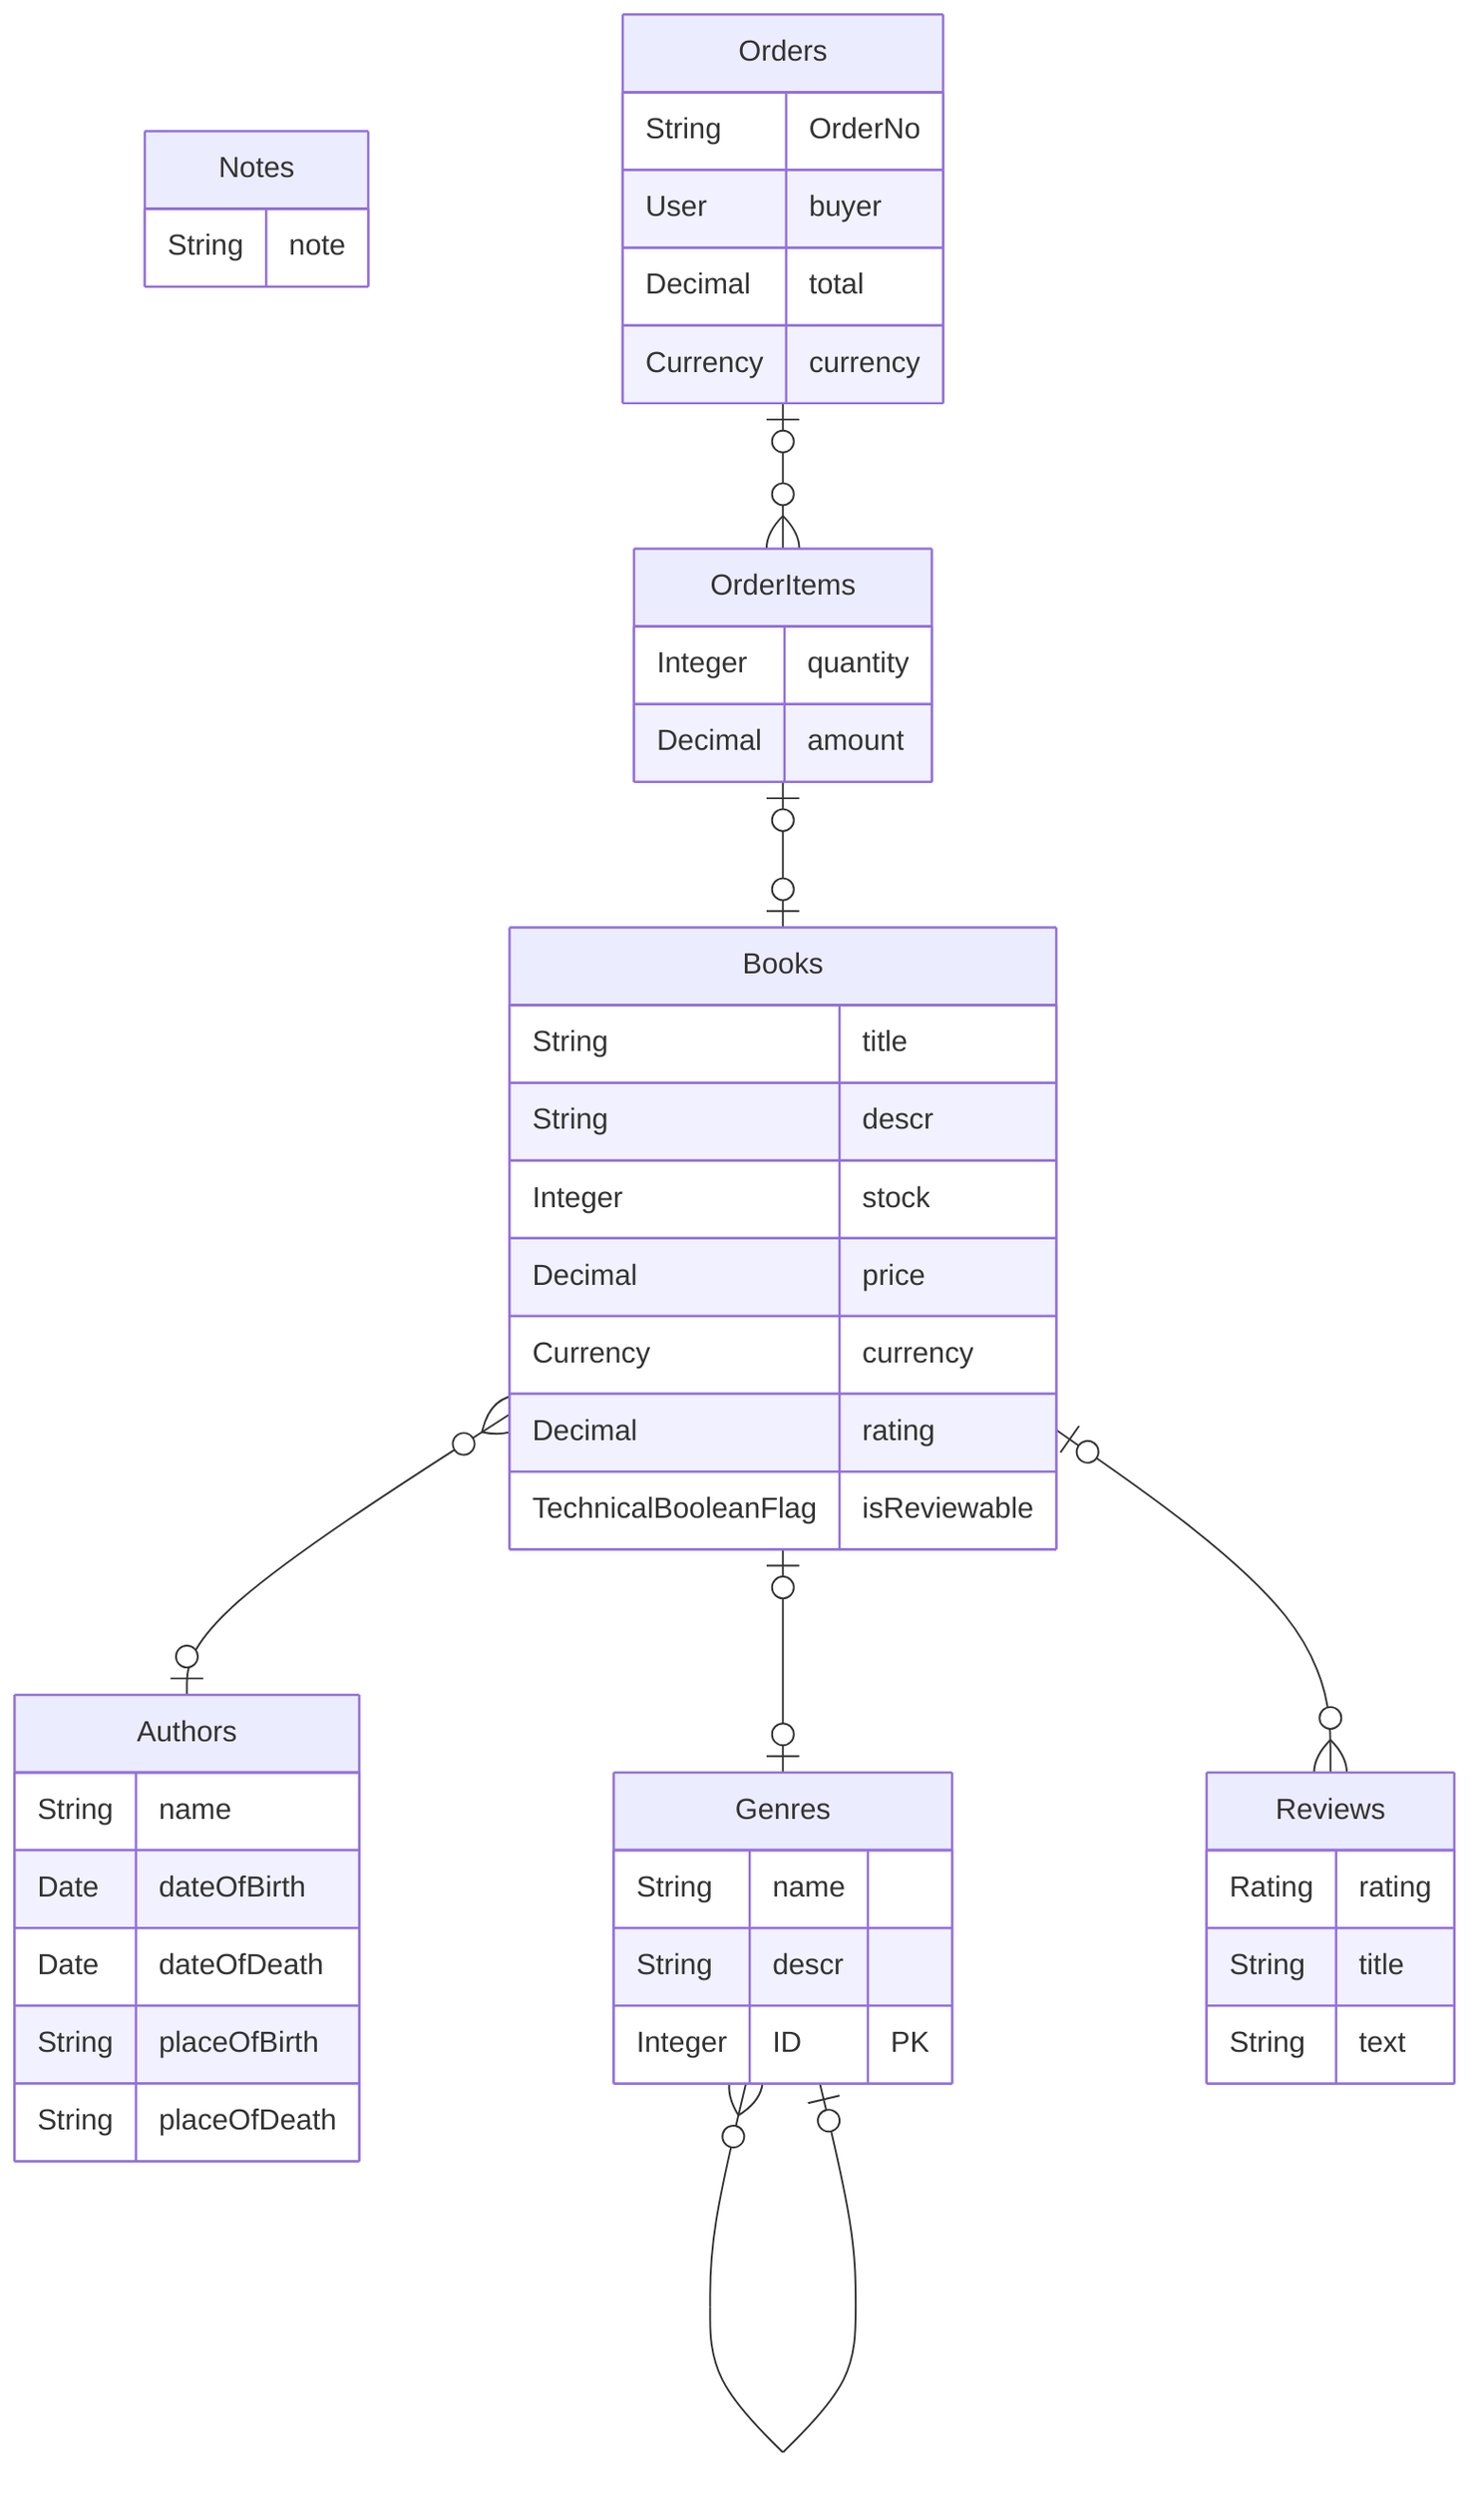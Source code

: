 erDiagram
    Books {
        String title 
        String descr 
        Integer stock 
        Decimal price 
        Currency currency 
        Decimal rating 
        TechnicalBooleanFlag isReviewable 
    }

    Authors {
        String name 
        Date dateOfBirth 
        Date dateOfDeath 
        String placeOfBirth 
        String placeOfDeath 
    }

    Genres {
        String name 
        String descr 
        Integer ID PK
    }

    Notes {
        String note 
    }

    Orders {
        String OrderNo 
        User buyer 
        Decimal total 
        Currency currency 
    }

    OrderItems {
        Integer quantity 
        Decimal amount 
    }

    Reviews {
        Rating rating 
        String title 
        String text 
    }

    Orders |o--o{ OrderItems :""
    OrderItems |o--o| Books :""
    Genres }o--o| Genres :""
    Books |o--o{ Reviews :""
    Books |o--o| Genres :""
    Books }o--o| Authors :""